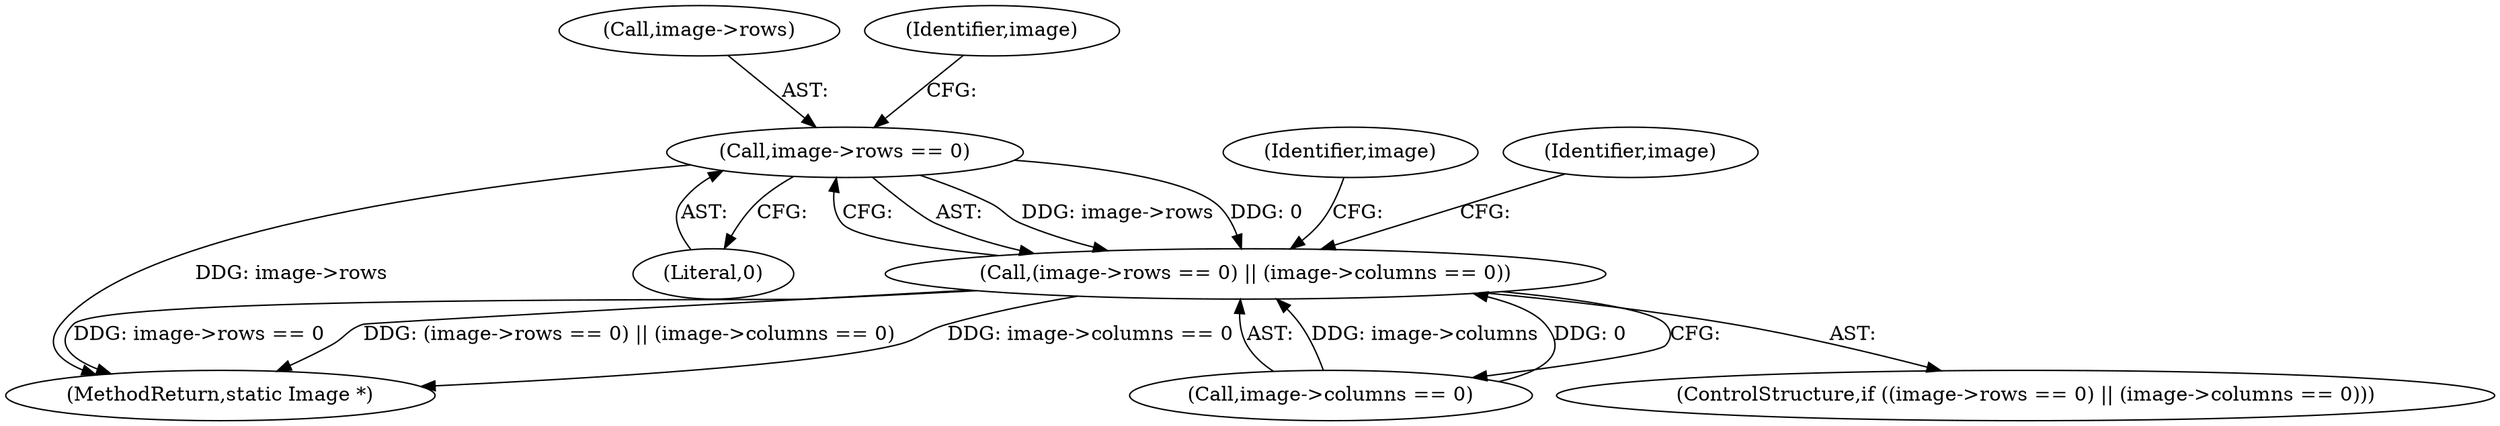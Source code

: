 digraph "0_ImageMagick_a251039393f423c7858e63cab6aa98d17b8b7a41@pointer" {
"1000299" [label="(Call,image->rows == 0)"];
"1000298" [label="(Call,(image->rows == 0) || (image->columns == 0))"];
"1000297" [label="(ControlStructure,if ((image->rows == 0) || (image->columns == 0)))"];
"1000300" [label="(Call,image->rows)"];
"1000299" [label="(Call,image->rows == 0)"];
"1000314" [label="(Identifier,image)"];
"1000298" [label="(Call,(image->rows == 0) || (image->columns == 0))"];
"1000303" [label="(Literal,0)"];
"1000306" [label="(Identifier,image)"];
"1000311" [label="(Identifier,image)"];
"1000326" [label="(MethodReturn,static Image *)"];
"1000304" [label="(Call,image->columns == 0)"];
"1000299" -> "1000298"  [label="AST: "];
"1000299" -> "1000303"  [label="CFG: "];
"1000300" -> "1000299"  [label="AST: "];
"1000303" -> "1000299"  [label="AST: "];
"1000306" -> "1000299"  [label="CFG: "];
"1000298" -> "1000299"  [label="CFG: "];
"1000299" -> "1000326"  [label="DDG: image->rows"];
"1000299" -> "1000298"  [label="DDG: image->rows"];
"1000299" -> "1000298"  [label="DDG: 0"];
"1000298" -> "1000297"  [label="AST: "];
"1000298" -> "1000304"  [label="CFG: "];
"1000304" -> "1000298"  [label="AST: "];
"1000311" -> "1000298"  [label="CFG: "];
"1000314" -> "1000298"  [label="CFG: "];
"1000298" -> "1000326"  [label="DDG: (image->rows == 0) || (image->columns == 0)"];
"1000298" -> "1000326"  [label="DDG: image->columns == 0"];
"1000298" -> "1000326"  [label="DDG: image->rows == 0"];
"1000304" -> "1000298"  [label="DDG: image->columns"];
"1000304" -> "1000298"  [label="DDG: 0"];
}
